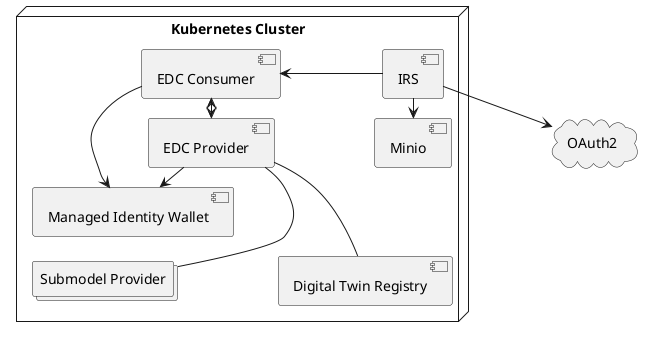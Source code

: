 @startuml
skinparam monochrome true
skinparam shadowing false
skinparam nodesep 100
skinparam ranksep 20
skinparam defaultFontName "Architects daughter"

cloud OAuth2

node "Kubernetes Cluster" as k8s {

    component IRS
    component Minio
    component "Digital Twin Registry" as dtr
    component "EDC Consumer" as consumer
    component "EDC Provider" as provider
    component "Managed Identity Wallet" as miw
    collections "Submodel Provider" as submodel


    IRS --> Minio
    IRS -> consumer
    consumer --> miw
    provider --> miw
    consumer <--> provider
    provider --- submodel
    provider --- dtr

}

IRS --> OAuth2

@enduml